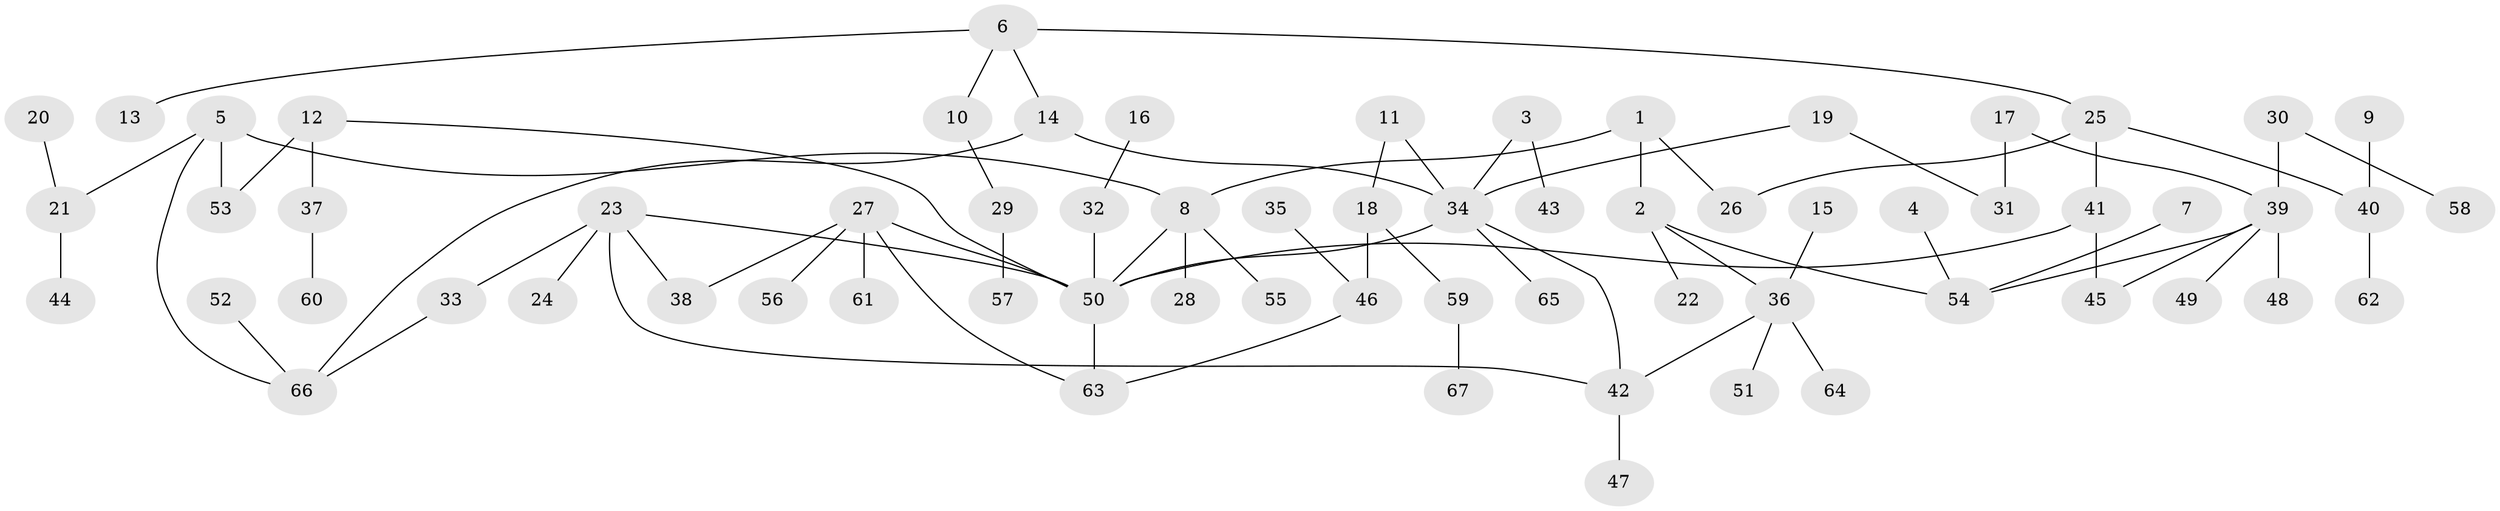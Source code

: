 // original degree distribution, {4: 0.07462686567164178, 3: 0.22388059701492538, 2: 0.26119402985074625, 6: 0.022388059701492536, 5: 0.029850746268656716, 1: 0.3880597014925373}
// Generated by graph-tools (version 1.1) at 2025/49/03/09/25 03:49:27]
// undirected, 67 vertices, 78 edges
graph export_dot {
graph [start="1"]
  node [color=gray90,style=filled];
  1;
  2;
  3;
  4;
  5;
  6;
  7;
  8;
  9;
  10;
  11;
  12;
  13;
  14;
  15;
  16;
  17;
  18;
  19;
  20;
  21;
  22;
  23;
  24;
  25;
  26;
  27;
  28;
  29;
  30;
  31;
  32;
  33;
  34;
  35;
  36;
  37;
  38;
  39;
  40;
  41;
  42;
  43;
  44;
  45;
  46;
  47;
  48;
  49;
  50;
  51;
  52;
  53;
  54;
  55;
  56;
  57;
  58;
  59;
  60;
  61;
  62;
  63;
  64;
  65;
  66;
  67;
  1 -- 2 [weight=1.0];
  1 -- 8 [weight=1.0];
  1 -- 26 [weight=1.0];
  2 -- 22 [weight=1.0];
  2 -- 36 [weight=1.0];
  2 -- 54 [weight=1.0];
  3 -- 34 [weight=1.0];
  3 -- 43 [weight=1.0];
  4 -- 54 [weight=1.0];
  5 -- 8 [weight=1.0];
  5 -- 21 [weight=1.0];
  5 -- 53 [weight=1.0];
  5 -- 66 [weight=1.0];
  6 -- 10 [weight=1.0];
  6 -- 13 [weight=1.0];
  6 -- 14 [weight=1.0];
  6 -- 25 [weight=1.0];
  7 -- 54 [weight=1.0];
  8 -- 28 [weight=1.0];
  8 -- 50 [weight=1.0];
  8 -- 55 [weight=1.0];
  9 -- 40 [weight=1.0];
  10 -- 29 [weight=1.0];
  11 -- 18 [weight=1.0];
  11 -- 34 [weight=1.0];
  12 -- 37 [weight=1.0];
  12 -- 50 [weight=1.0];
  12 -- 53 [weight=1.0];
  14 -- 34 [weight=1.0];
  14 -- 66 [weight=1.0];
  15 -- 36 [weight=1.0];
  16 -- 32 [weight=1.0];
  17 -- 31 [weight=1.0];
  17 -- 39 [weight=1.0];
  18 -- 46 [weight=1.0];
  18 -- 59 [weight=1.0];
  19 -- 31 [weight=1.0];
  19 -- 34 [weight=1.0];
  20 -- 21 [weight=1.0];
  21 -- 44 [weight=1.0];
  23 -- 24 [weight=1.0];
  23 -- 33 [weight=1.0];
  23 -- 38 [weight=1.0];
  23 -- 42 [weight=1.0];
  23 -- 50 [weight=1.0];
  25 -- 26 [weight=1.0];
  25 -- 40 [weight=1.0];
  25 -- 41 [weight=1.0];
  27 -- 38 [weight=1.0];
  27 -- 50 [weight=1.0];
  27 -- 56 [weight=1.0];
  27 -- 61 [weight=1.0];
  27 -- 63 [weight=1.0];
  29 -- 57 [weight=1.0];
  30 -- 39 [weight=1.0];
  30 -- 58 [weight=1.0];
  32 -- 50 [weight=1.0];
  33 -- 66 [weight=1.0];
  34 -- 42 [weight=1.0];
  34 -- 50 [weight=1.0];
  34 -- 65 [weight=1.0];
  35 -- 46 [weight=1.0];
  36 -- 42 [weight=1.0];
  36 -- 51 [weight=1.0];
  36 -- 64 [weight=1.0];
  37 -- 60 [weight=1.0];
  39 -- 45 [weight=1.0];
  39 -- 48 [weight=1.0];
  39 -- 49 [weight=1.0];
  39 -- 54 [weight=1.0];
  40 -- 62 [weight=1.0];
  41 -- 45 [weight=1.0];
  41 -- 50 [weight=1.0];
  42 -- 47 [weight=1.0];
  46 -- 63 [weight=1.0];
  50 -- 63 [weight=1.0];
  52 -- 66 [weight=1.0];
  59 -- 67 [weight=1.0];
}
